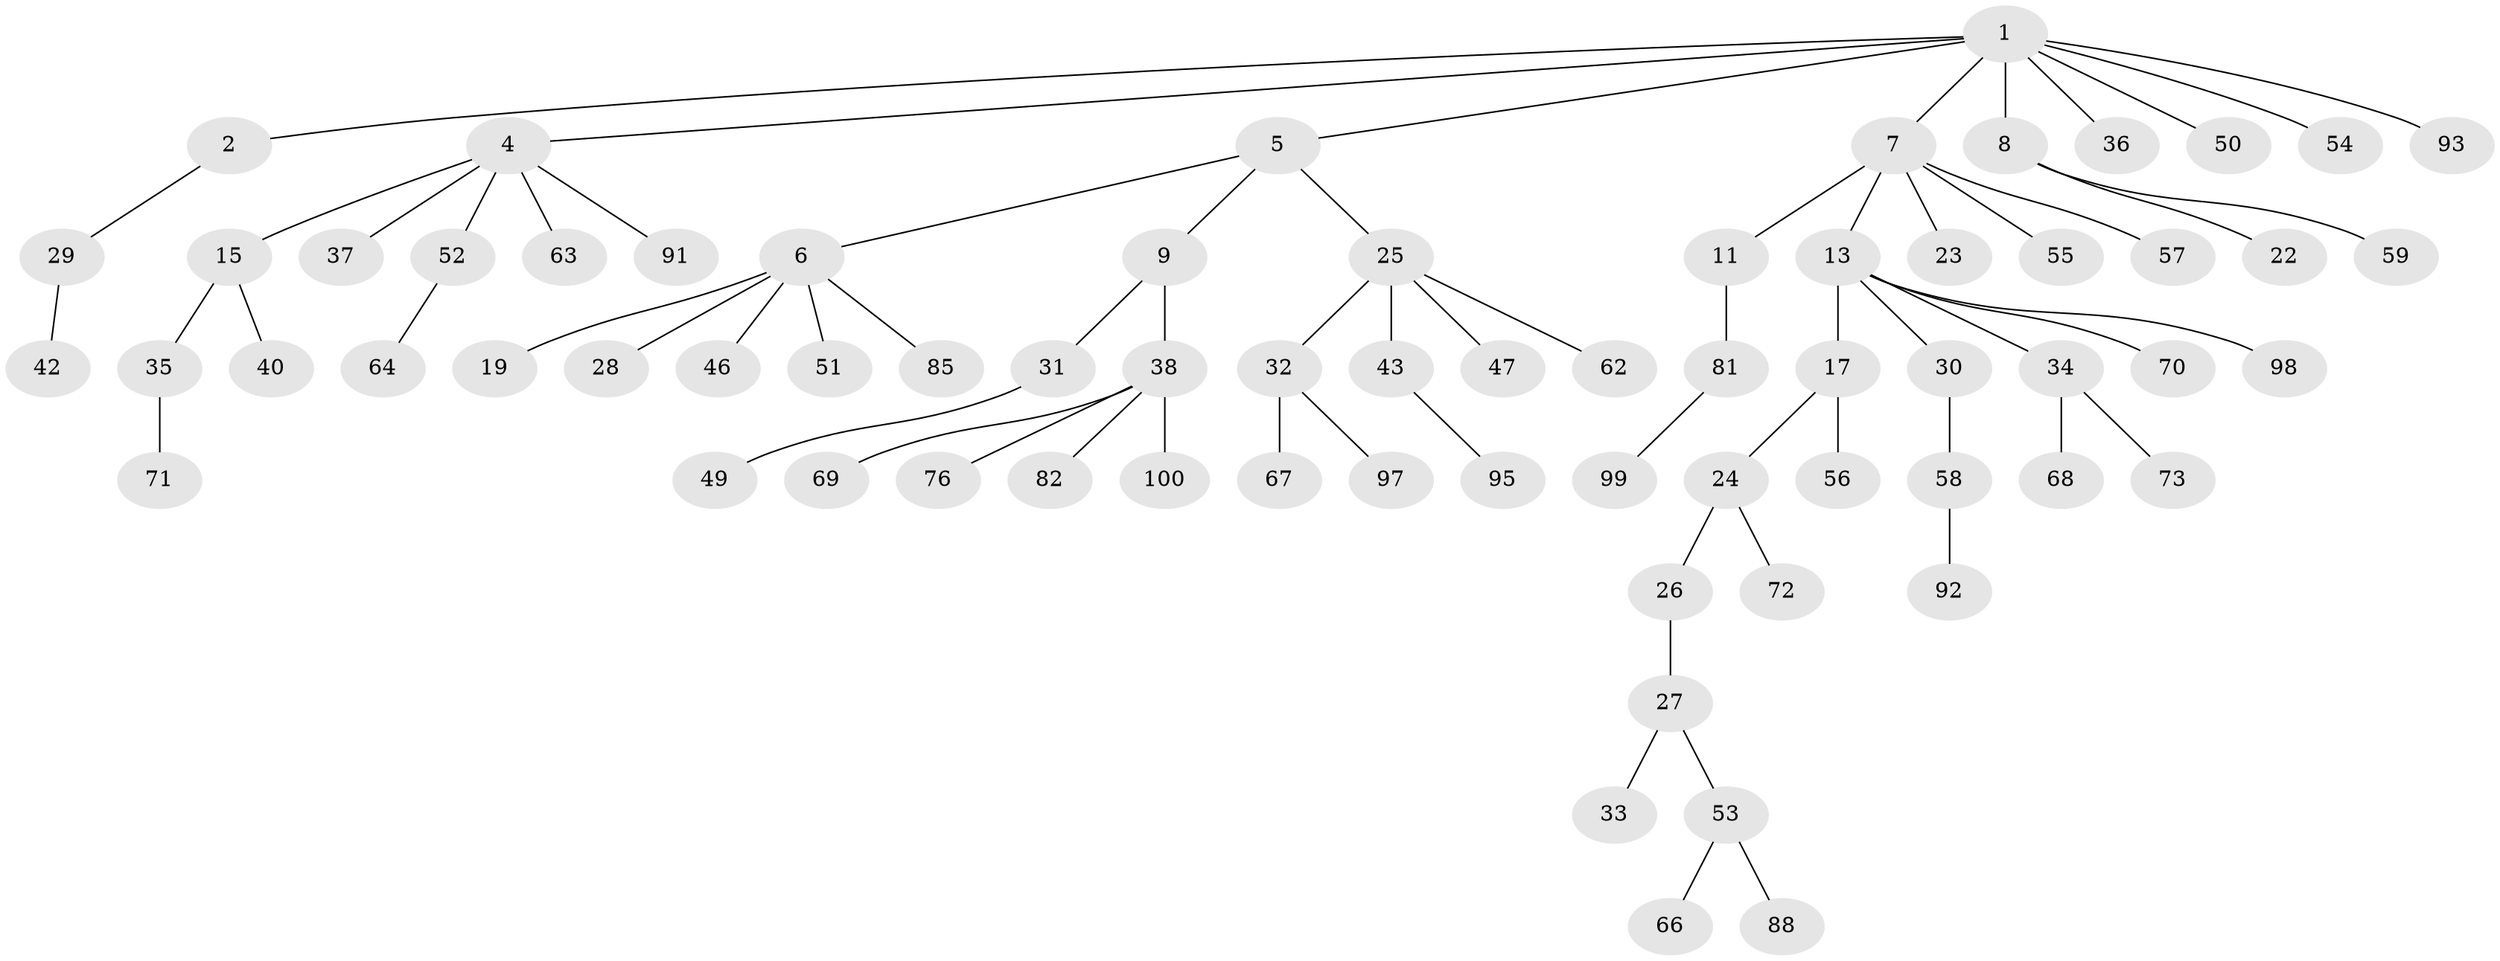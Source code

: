 // original degree distribution, {7: 0.02, 3: 0.16, 4: 0.06, 5: 0.03, 6: 0.01, 2: 0.19, 1: 0.53}
// Generated by graph-tools (version 1.1) at 2025/11/02/27/25 16:11:24]
// undirected, 70 vertices, 69 edges
graph export_dot {
graph [start="1"]
  node [color=gray90,style=filled];
  1 [super="+3"];
  2 [super="+89"];
  4 [super="+16"];
  5;
  6 [super="+12"];
  7 [super="+20"];
  8 [super="+10"];
  9 [super="+14"];
  11;
  13 [super="+44"];
  15 [super="+21"];
  17 [super="+18"];
  19;
  22;
  23;
  24;
  25 [super="+41"];
  26 [super="+84"];
  27 [super="+39"];
  28 [super="+96"];
  29 [super="+80"];
  30 [super="+87"];
  31 [super="+79"];
  32 [super="+74"];
  33;
  34 [super="+65"];
  35 [super="+45"];
  36 [super="+48"];
  37 [super="+78"];
  38 [super="+75"];
  40;
  42;
  43;
  46;
  47;
  49 [super="+61"];
  50;
  51;
  52 [super="+83"];
  53 [super="+86"];
  54;
  55;
  56 [super="+77"];
  57;
  58 [super="+60"];
  59;
  62;
  63;
  64;
  66 [super="+94"];
  67;
  68;
  69;
  70;
  71;
  72;
  73;
  76;
  81 [super="+90"];
  82;
  85;
  88;
  91;
  92;
  93;
  95;
  97;
  98;
  99;
  100;
  1 -- 2;
  1 -- 7;
  1 -- 36;
  1 -- 50;
  1 -- 54;
  1 -- 93;
  1 -- 8;
  1 -- 4;
  1 -- 5;
  2 -- 29;
  4 -- 15;
  4 -- 52;
  4 -- 91;
  4 -- 37;
  4 -- 63;
  5 -- 6;
  5 -- 9;
  5 -- 25;
  6 -- 51;
  6 -- 85;
  6 -- 46;
  6 -- 19;
  6 -- 28;
  7 -- 11;
  7 -- 13;
  7 -- 23;
  7 -- 57;
  7 -- 55;
  8 -- 22;
  8 -- 59;
  9 -- 38;
  9 -- 31;
  11 -- 81;
  13 -- 17;
  13 -- 30;
  13 -- 34;
  13 -- 70;
  13 -- 98;
  15 -- 35;
  15 -- 40;
  17 -- 24;
  17 -- 56;
  24 -- 26;
  24 -- 72;
  25 -- 32;
  25 -- 47;
  25 -- 62;
  25 -- 43;
  26 -- 27;
  27 -- 33;
  27 -- 53;
  29 -- 42;
  30 -- 58;
  31 -- 49;
  32 -- 67;
  32 -- 97;
  34 -- 73;
  34 -- 68;
  35 -- 71;
  38 -- 69;
  38 -- 76;
  38 -- 100;
  38 -- 82;
  43 -- 95;
  52 -- 64;
  53 -- 66;
  53 -- 88;
  58 -- 92;
  81 -- 99;
}
